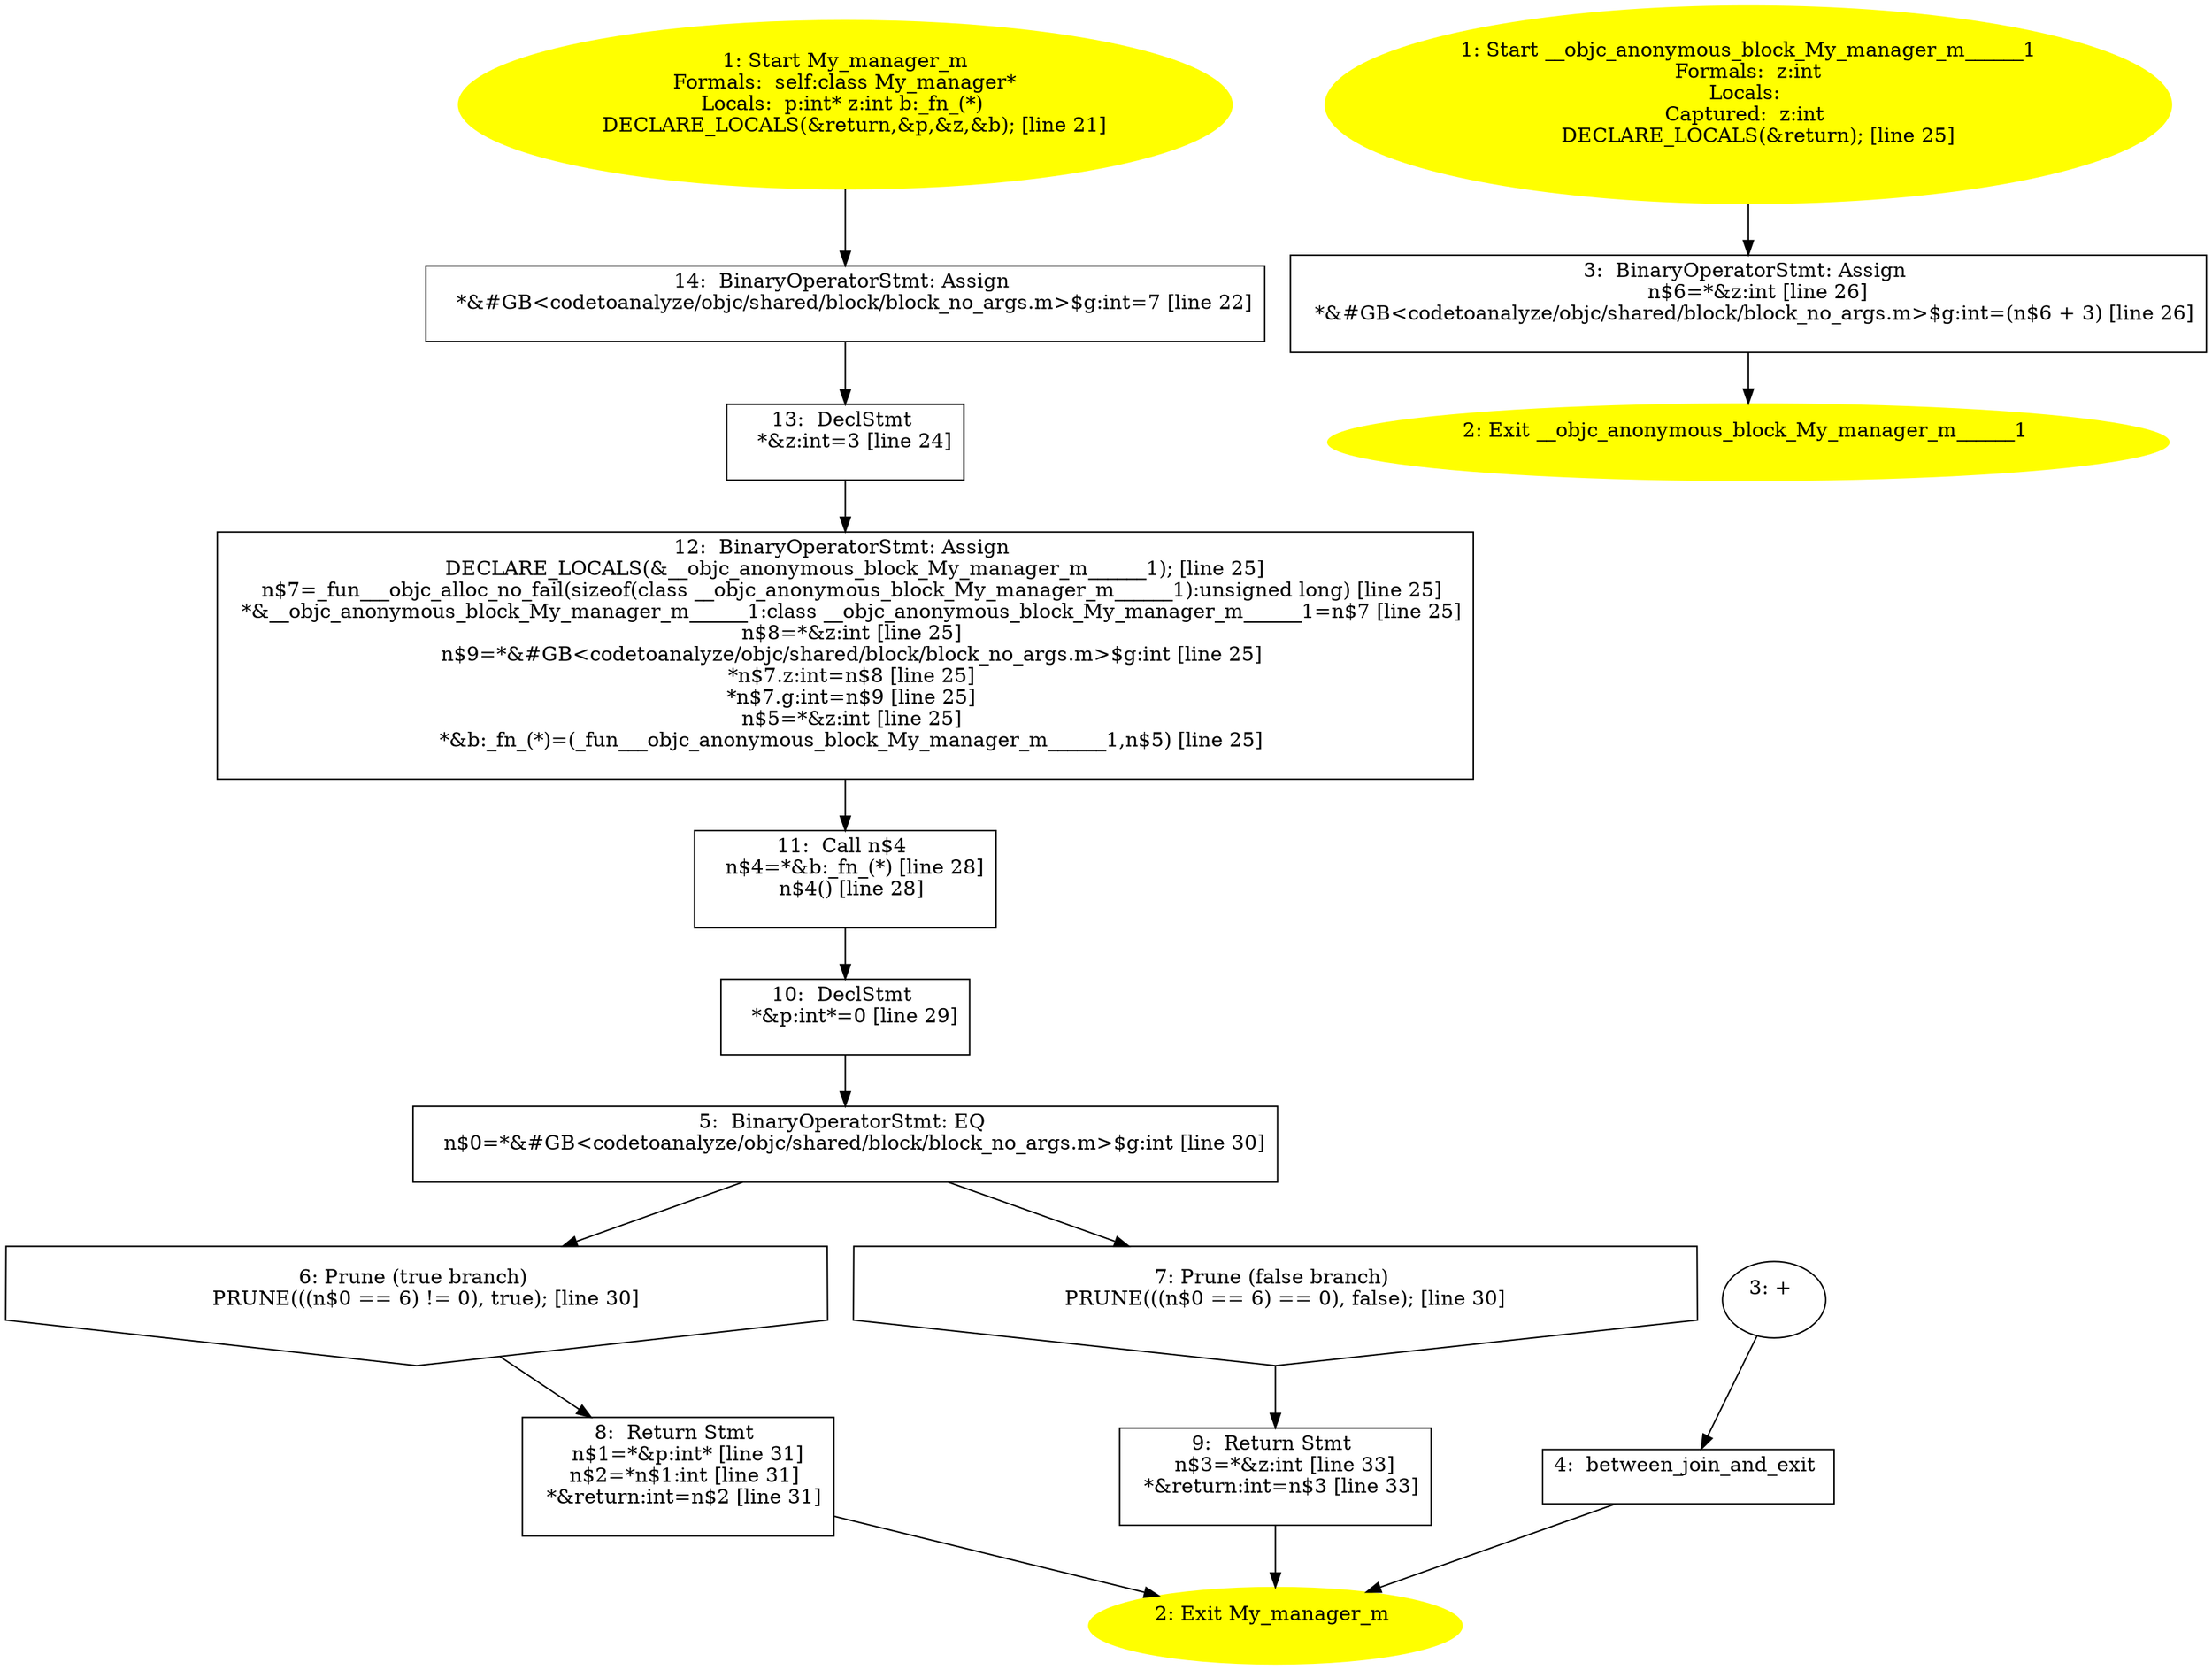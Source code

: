 /* @generated */
digraph iCFG {
"My_manager_minstance.ec3b234dca60e6a1d3cb3362178416b6_1" [label="1: Start My_manager_m\nFormals:  self:class My_manager*\nLocals:  p:int* z:int b:_fn_(*) \n   DECLARE_LOCALS(&return,&p,&z,&b); [line 21]\n " color=yellow style=filled]
	

	 "My_manager_minstance.ec3b234dca60e6a1d3cb3362178416b6_1" -> "My_manager_minstance.ec3b234dca60e6a1d3cb3362178416b6_14" ;
"My_manager_minstance.ec3b234dca60e6a1d3cb3362178416b6_2" [label="2: Exit My_manager_m \n  " color=yellow style=filled]
	

"My_manager_minstance.ec3b234dca60e6a1d3cb3362178416b6_3" [label="3: + \n  " ]
	

	 "My_manager_minstance.ec3b234dca60e6a1d3cb3362178416b6_3" -> "My_manager_minstance.ec3b234dca60e6a1d3cb3362178416b6_4" ;
"My_manager_minstance.ec3b234dca60e6a1d3cb3362178416b6_4" [label="4:  between_join_and_exit \n  " shape="box"]
	

	 "My_manager_minstance.ec3b234dca60e6a1d3cb3362178416b6_4" -> "My_manager_minstance.ec3b234dca60e6a1d3cb3362178416b6_2" ;
"My_manager_minstance.ec3b234dca60e6a1d3cb3362178416b6_5" [label="5:  BinaryOperatorStmt: EQ \n   n$0=*&#GB<codetoanalyze/objc/shared/block/block_no_args.m>$g:int [line 30]\n " shape="box"]
	

	 "My_manager_minstance.ec3b234dca60e6a1d3cb3362178416b6_5" -> "My_manager_minstance.ec3b234dca60e6a1d3cb3362178416b6_6" ;
	 "My_manager_minstance.ec3b234dca60e6a1d3cb3362178416b6_5" -> "My_manager_minstance.ec3b234dca60e6a1d3cb3362178416b6_7" ;
"My_manager_minstance.ec3b234dca60e6a1d3cb3362178416b6_6" [label="6: Prune (true branch) \n   PRUNE(((n$0 == 6) != 0), true); [line 30]\n " shape="invhouse"]
	

	 "My_manager_minstance.ec3b234dca60e6a1d3cb3362178416b6_6" -> "My_manager_minstance.ec3b234dca60e6a1d3cb3362178416b6_8" ;
"My_manager_minstance.ec3b234dca60e6a1d3cb3362178416b6_7" [label="7: Prune (false branch) \n   PRUNE(((n$0 == 6) == 0), false); [line 30]\n " shape="invhouse"]
	

	 "My_manager_minstance.ec3b234dca60e6a1d3cb3362178416b6_7" -> "My_manager_minstance.ec3b234dca60e6a1d3cb3362178416b6_9" ;
"My_manager_minstance.ec3b234dca60e6a1d3cb3362178416b6_8" [label="8:  Return Stmt \n   n$1=*&p:int* [line 31]\n  n$2=*n$1:int [line 31]\n  *&return:int=n$2 [line 31]\n " shape="box"]
	

	 "My_manager_minstance.ec3b234dca60e6a1d3cb3362178416b6_8" -> "My_manager_minstance.ec3b234dca60e6a1d3cb3362178416b6_2" ;
"My_manager_minstance.ec3b234dca60e6a1d3cb3362178416b6_9" [label="9:  Return Stmt \n   n$3=*&z:int [line 33]\n  *&return:int=n$3 [line 33]\n " shape="box"]
	

	 "My_manager_minstance.ec3b234dca60e6a1d3cb3362178416b6_9" -> "My_manager_minstance.ec3b234dca60e6a1d3cb3362178416b6_2" ;
"My_manager_minstance.ec3b234dca60e6a1d3cb3362178416b6_10" [label="10:  DeclStmt \n   *&p:int*=0 [line 29]\n " shape="box"]
	

	 "My_manager_minstance.ec3b234dca60e6a1d3cb3362178416b6_10" -> "My_manager_minstance.ec3b234dca60e6a1d3cb3362178416b6_5" ;
"My_manager_minstance.ec3b234dca60e6a1d3cb3362178416b6_11" [label="11:  Call n$4 \n   n$4=*&b:_fn_(*) [line 28]\n  n$4() [line 28]\n " shape="box"]
	

	 "My_manager_minstance.ec3b234dca60e6a1d3cb3362178416b6_11" -> "My_manager_minstance.ec3b234dca60e6a1d3cb3362178416b6_10" ;
"My_manager_minstance.ec3b234dca60e6a1d3cb3362178416b6_12" [label="12:  BinaryOperatorStmt: Assign \n   DECLARE_LOCALS(&__objc_anonymous_block_My_manager_m______1); [line 25]\n  n$7=_fun___objc_alloc_no_fail(sizeof(class __objc_anonymous_block_My_manager_m______1):unsigned long) [line 25]\n  *&__objc_anonymous_block_My_manager_m______1:class __objc_anonymous_block_My_manager_m______1=n$7 [line 25]\n  n$8=*&z:int [line 25]\n  n$9=*&#GB<codetoanalyze/objc/shared/block/block_no_args.m>$g:int [line 25]\n  *n$7.z:int=n$8 [line 25]\n  *n$7.g:int=n$9 [line 25]\n  n$5=*&z:int [line 25]\n  *&b:_fn_(*)=(_fun___objc_anonymous_block_My_manager_m______1,n$5) [line 25]\n " shape="box"]
	

	 "My_manager_minstance.ec3b234dca60e6a1d3cb3362178416b6_12" -> "My_manager_minstance.ec3b234dca60e6a1d3cb3362178416b6_11" ;
"My_manager_minstance.ec3b234dca60e6a1d3cb3362178416b6_13" [label="13:  DeclStmt \n   *&z:int=3 [line 24]\n " shape="box"]
	

	 "My_manager_minstance.ec3b234dca60e6a1d3cb3362178416b6_13" -> "My_manager_minstance.ec3b234dca60e6a1d3cb3362178416b6_12" ;
"My_manager_minstance.ec3b234dca60e6a1d3cb3362178416b6_14" [label="14:  BinaryOperatorStmt: Assign \n   *&#GB<codetoanalyze/objc/shared/block/block_no_args.m>$g:int=7 [line 22]\n " shape="box"]
	

	 "My_manager_minstance.ec3b234dca60e6a1d3cb3362178416b6_14" -> "My_manager_minstance.ec3b234dca60e6a1d3cb3362178416b6_13" ;
"__objc_anonymous_block_My_manager_m______1.3cc413211d47d071e2197fcf824430cb_1" [label="1: Start __objc_anonymous_block_My_manager_m______1\nFormals:  z:int\nLocals: \nCaptured:  z:int \n   DECLARE_LOCALS(&return); [line 25]\n " color=yellow style=filled]
	

	 "__objc_anonymous_block_My_manager_m______1.3cc413211d47d071e2197fcf824430cb_1" -> "__objc_anonymous_block_My_manager_m______1.3cc413211d47d071e2197fcf824430cb_3" ;
"__objc_anonymous_block_My_manager_m______1.3cc413211d47d071e2197fcf824430cb_2" [label="2: Exit __objc_anonymous_block_My_manager_m______1 \n  " color=yellow style=filled]
	

"__objc_anonymous_block_My_manager_m______1.3cc413211d47d071e2197fcf824430cb_3" [label="3:  BinaryOperatorStmt: Assign \n   n$6=*&z:int [line 26]\n  *&#GB<codetoanalyze/objc/shared/block/block_no_args.m>$g:int=(n$6 + 3) [line 26]\n " shape="box"]
	

	 "__objc_anonymous_block_My_manager_m______1.3cc413211d47d071e2197fcf824430cb_3" -> "__objc_anonymous_block_My_manager_m______1.3cc413211d47d071e2197fcf824430cb_2" ;
}
